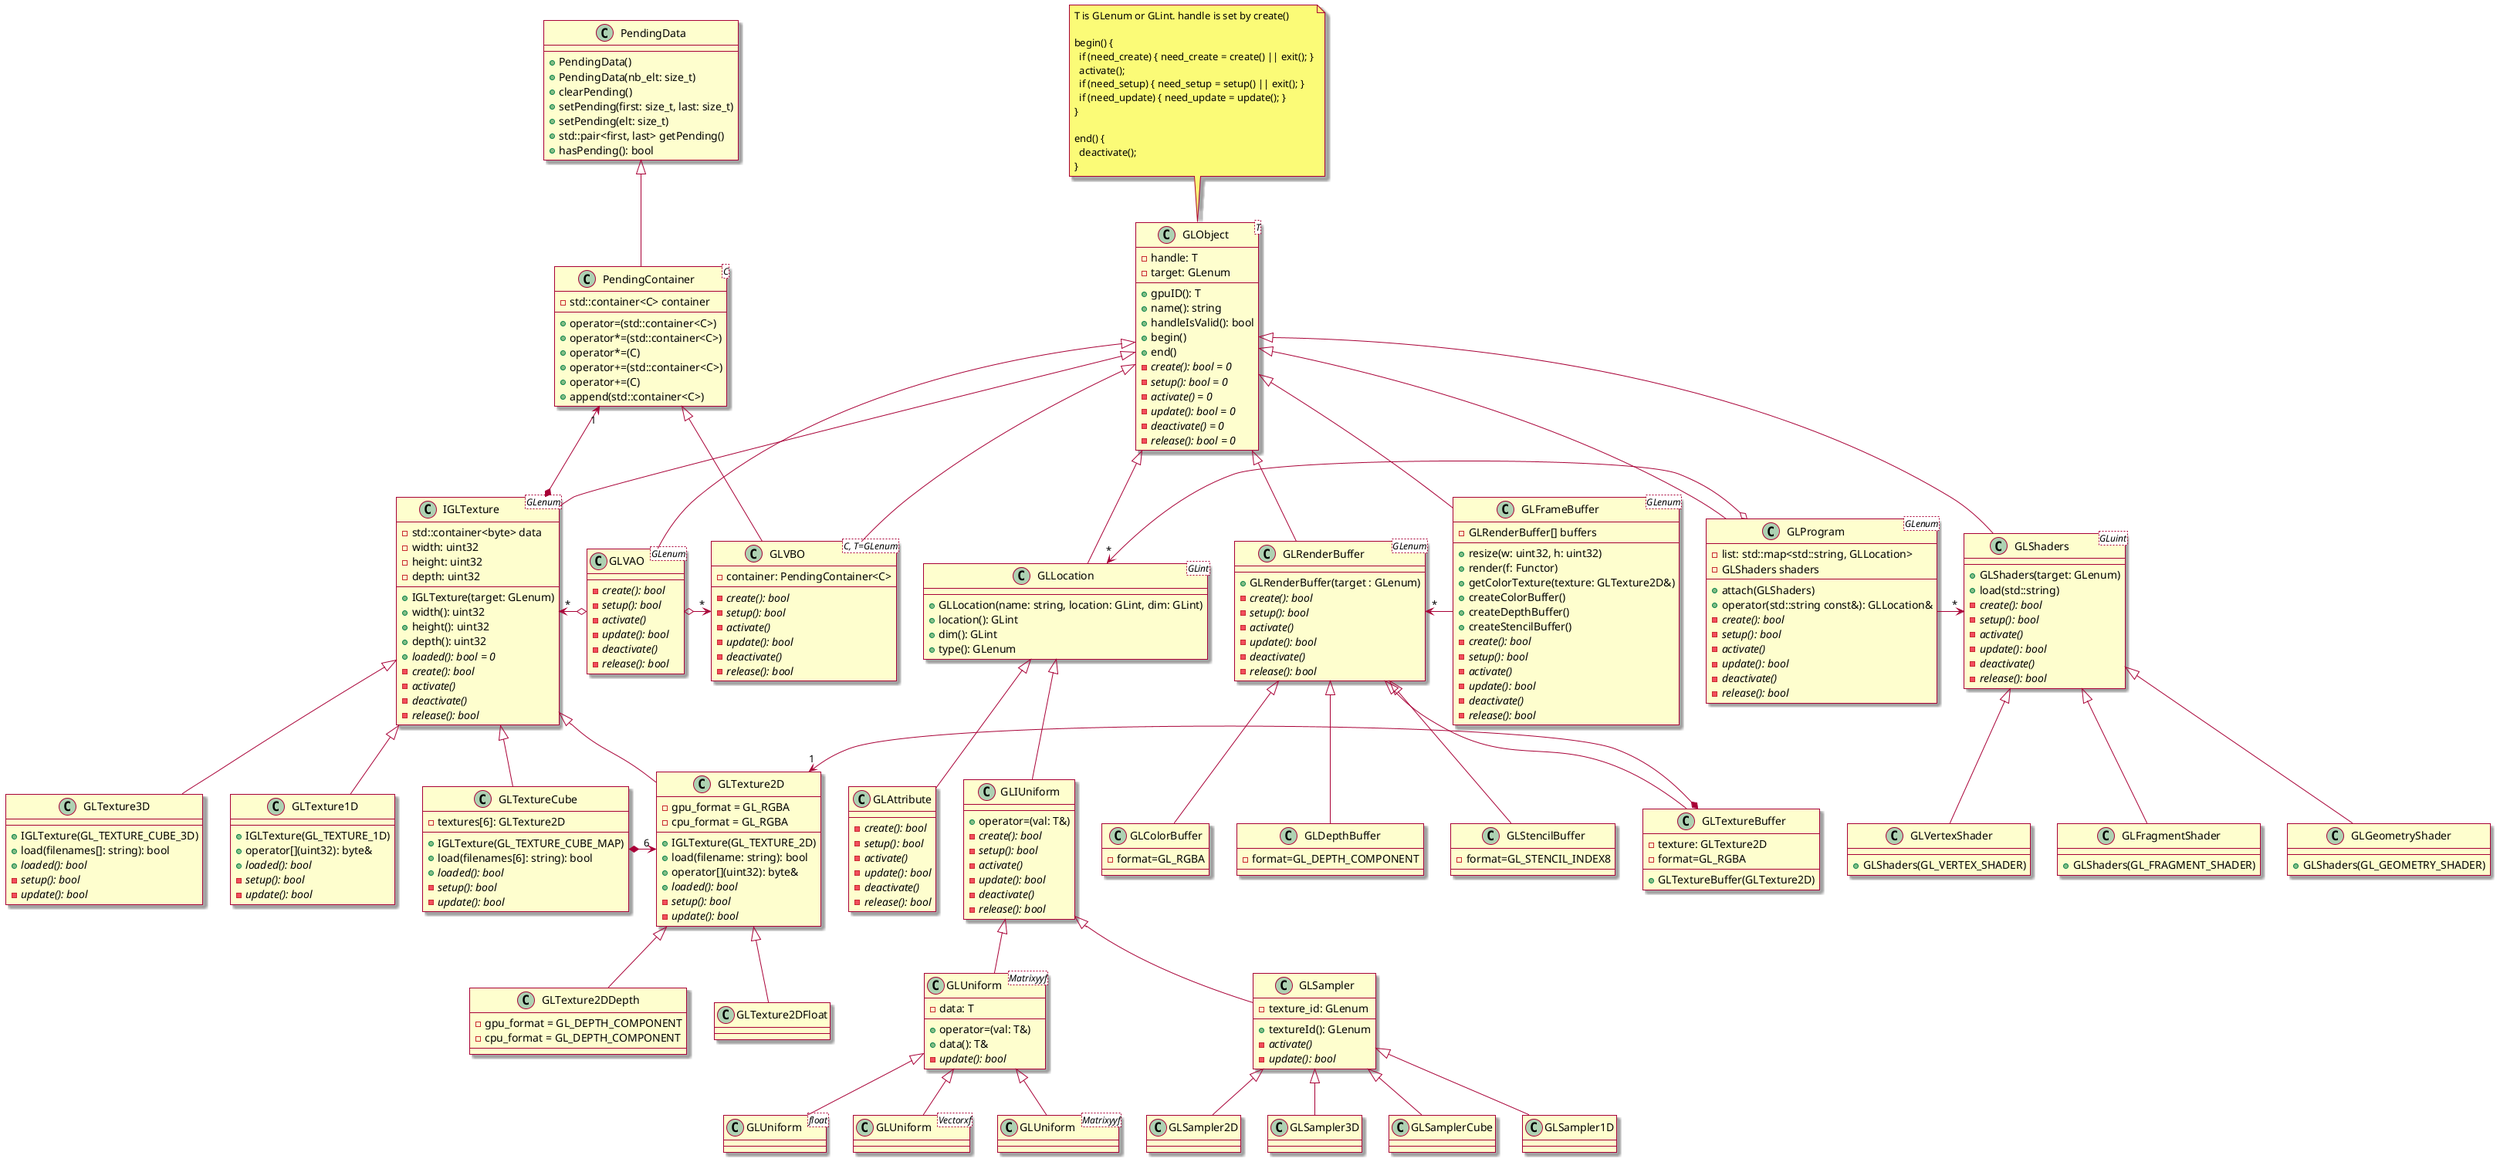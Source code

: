@startuml
skin rose

' OpenGL class inheritance

note as NoteBegin
T is GLenum or GLint. handle is set by create()

begin() {
  if (need_create) { need_create = create() || exit(); }
  activate();
  if (need_setup) { need_setup = setup() || exit(); }
  if (need_update) { need_update = update(); }
}

end() {
  deactivate();
}
end note

NoteBegin .. GLObject
class GLObject<T> {
+ gpuID(): T
+ name(): string
+ handleIsValid(): bool
+ begin()
+ end()
-{abstract} create(): bool = 0
-{abstract} setup(): bool = 0
-{abstract} activate() = 0
-{abstract} update(): bool = 0
-{abstract} deactivate() = 0
-{abstract} release(): bool = 0
- handle: T
- target: GLenum
}

class PendingData {
+ PendingData()
+ PendingData(nb_elt: size_t)
+ clearPending()
+ setPending(first: size_t, last: size_t)
+ setPending(elt: size_t)
+ std::pair<first, last> getPending()
+ hasPending(): bool
}

class PendingContainer<C> {
-std::container<C> container
+operator=(std::container<C>)
+operator*=(std::container<C>)
+operator*=(C)
+operator+=(std::container<C>)
+operator+=(C)
+append(std::container<C>)
}

PendingData <|-- PendingContainer

class IGLTexture<GLenum> {
-std::container<byte> data
+IGLTexture(target: GLenum)
+width(): uint32
+height(): uint32
+depth(): uint32
+{abstract} loaded(): bool = 0
-{abstract} create(): bool
-{abstract} activate()
-{abstract} deactivate()
-{abstract} release(): bool
-width: uint32
-height: uint32
-depth: uint32
}

class GLTexture2D {
+IGLTexture(GL_TEXTURE_2D)
+load(filename: string): bool
+operator[](uint32): byte&
+{abstract} loaded(): bool
-{abstract} setup(): bool
-{abstract} update(): bool
-gpu_format = GL_RGBA
-cpu_format = GL_RGBA
}

class GLTexture2DDepth {
-gpu_format = GL_DEPTH_COMPONENT
-cpu_format = GL_DEPTH_COMPONENT
}

class GLTexture3D {
+IGLTexture(GL_TEXTURE_CUBE_3D)
+load(filenames[]: string): bool
+{abstract} loaded(): bool
-{abstract} setup(): bool
-{abstract} update(): bool
}

class GLTextureCube {
+IGLTexture(GL_TEXTURE_CUBE_MAP)
+load(filenames[6]: string): bool
+{abstract} loaded(): bool
-{abstract} setup(): bool
-{abstract} update(): bool
-textures[6]: GLTexture2D
}

class GLTexture1D {
+IGLTexture(GL_TEXTURE_1D)
+operator[](uint32): byte&
+{abstract} loaded(): bool
-{abstract} setup(): bool
-{abstract} update(): bool
}

IGLTexture <|-- GLTexture1D
IGLTexture <|-- GLTexture2D
GLTexture2D <|-- GLTexture2DDepth
GLTexture2D <|-- GLTexture2DFloat
GLTextureCube *-> "6" GLTexture2D
IGLTexture <|-- GLTexture3D
IGLTexture <|-- GLTextureCube

class GLShaders<GLuint> {
+GLShaders(target: GLenum)
+load(std::string)
-{abstract} create(): bool
-{abstract} setup(): bool
-{abstract} activate()
-{abstract} update(): bool
-{abstract} deactivate()
-{abstract} release(): bool
}

class GLVertexShader {
+GLShaders(GL_VERTEX_SHADER)
}

class GLFragmentShader {
+GLShaders(GL_FRAGMENT_SHADER)
}

class GLGeometryShader {
+GLShaders(GL_GEOMETRY_SHADER)
}

GLShaders <|-- GLVertexShader
GLShaders <|-- GLFragmentShader
GLShaders <|-- GLGeometryShader

class GLProgram<GLenum> {
+attach(GLShaders)
+operator(std::string const&): GLLocation&
-list: std::map<std::string, GLLocation>
-{abstract} create(): bool
-{abstract} setup(): bool
-{abstract} activate()
-{abstract} update(): bool
-{abstract} deactivate()
-{abstract} release(): bool
-GLShaders shaders
}

class GLVAO<GLenum> {
-{abstract} create(): bool
-{abstract} setup(): bool
-{abstract} activate()
-{abstract} update(): bool
-{abstract} deactivate()
-{abstract} release(): bool
}

class GLFrameBuffer<GLenum> {
-GLRenderBuffer[] buffers
+resize(w: uint32, h: uint32)
+render(f: Functor)
+getColorTexture(texture: GLTexture2D&)
+createColorBuffer()
+createDepthBuffer()
+createStencilBuffer()
-{abstract} create(): bool
-{abstract} setup(): bool
-{abstract} activate()
-{abstract} update(): bool
-{abstract} deactivate()
-{abstract} release(): bool
}

class GLRenderBuffer<GLenum> {
+ GLRenderBuffer(target : GLenum)
-{abstract} create(): bool
-{abstract} setup(): bool
-{abstract} activate()
-{abstract} update(): bool
-{abstract} deactivate()
-{abstract} release(): bool
}

class GLTextureBuffer {
-texture: GLTexture2D
+GLTextureBuffer(GLTexture2D)
-format=GL_RGBA
}

class GLColorBuffer {
-format=GL_RGBA
}

class GLDepthBuffer {
-format=GL_DEPTH_COMPONENT
}

class GLStencilBuffer {
-format=GL_STENCIL_INDEX8
}

class GLVBO<C, T=GLenum> {
-container: PendingContainer<C>
-{abstract} create(): bool
-{abstract} setup(): bool
-{abstract} activate()
-{abstract} update(): bool
-{abstract} deactivate()
-{abstract} release(): bool
}

class GLLocation<GLint> {
+GLLocation(name: string, location: GLint, dim: GLint)
+location(): GLint
+dim(): GLint
+type(): GLenum
}

class GLAttribute {
-{abstract} create(): bool
-{abstract} setup(): bool
-{abstract} activate()
-{abstract} update(): bool
-{abstract} deactivate()
-{abstract} release(): bool
}

class GLIUniform {
+operator=(val: T&)
-{abstract} create(): bool
-{abstract} setup(): bool
-{abstract} activate()
-{abstract} update(): bool
-{abstract} deactivate()
-{abstract} release(): bool
}

class GLUniform<T> {
+operator=(val: T&)
+data(): T&
-{abstract} update(): bool
-data: T
}

class GLUniform<float> {
}
class "GLUniform<float>" as GLUniformFloat

class GLUniform<Vectorxf> {
}
class "GLUniform<Vectorxf>" as GLUniformVectorxf

class GLUniform<Matrixyyf> {
}
class "GLUniform<Matrixyyf>" as GLUniformMatrixyyf


class GLSampler {
+textureId(): GLenum
-{abstract} activate()
-{abstract} update(): bool
-texture_id: GLenum
}

class GLSampler1D {
}

class GLSampler2D {
}

class GLSampler3D {
}

class GLSamplerCube {
}

class GLSampler1D {
}

GLLocation <|-- GLAttribute
GLLocation <|-- GLIUniform
GLIUniform <|-- GLUniform
GLUniform <|-- GLUniformFloat
GLUniform <|-- GLUniformVectorxf
GLUniform <|-- GLUniformMatrixyyf
GLIUniform <|-- GLSampler
GLSampler  <|-- GLSampler1D
GLSampler  <|-- GLSampler2D
GLSampler  <|-- GLSampler3D
GLSampler  <|-- GLSamplerCube

PendingContainer "1" <--* IGLTexture
GLObject <|-- IGLTexture
GLObject <|-- GLVBO
PendingContainer <|-- GLVBO
GLObject <|-- GLVAO
GLVAO o-> "*" GLVBO
IGLTexture "*" <-o GLVAO
GLObject <|-- GLShaders
GLProgram -> "*" GLShaders
GLObject <|-- GLProgram
GLLocation "*" <-o GLProgram
GLObject <|-- GLLocation

GLObject <|-- GLFrameBuffer
GLObject <|-- GLRenderBuffer
GLRenderBuffer "*" <- GLFrameBuffer
GLRenderBuffer <|-- GLColorBuffer
GLRenderBuffer <|-- GLDepthBuffer
GLRenderBuffer <|-- GLStencilBuffer
GLRenderBuffer <|-- GLTextureBuffer
GLTexture2D "1" <-* GLTextureBuffer

@enduml
